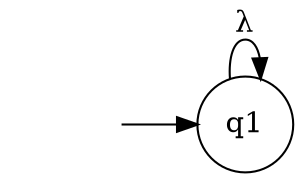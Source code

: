 digraph {
  rankdir=LR;
  node [shape = none, label=""]; q0;
  node [shape = circle, label="q1"]; q1;
  q0 -> q1 [label = ""];
  q1 -> q1 [label = <&#955;>];
}